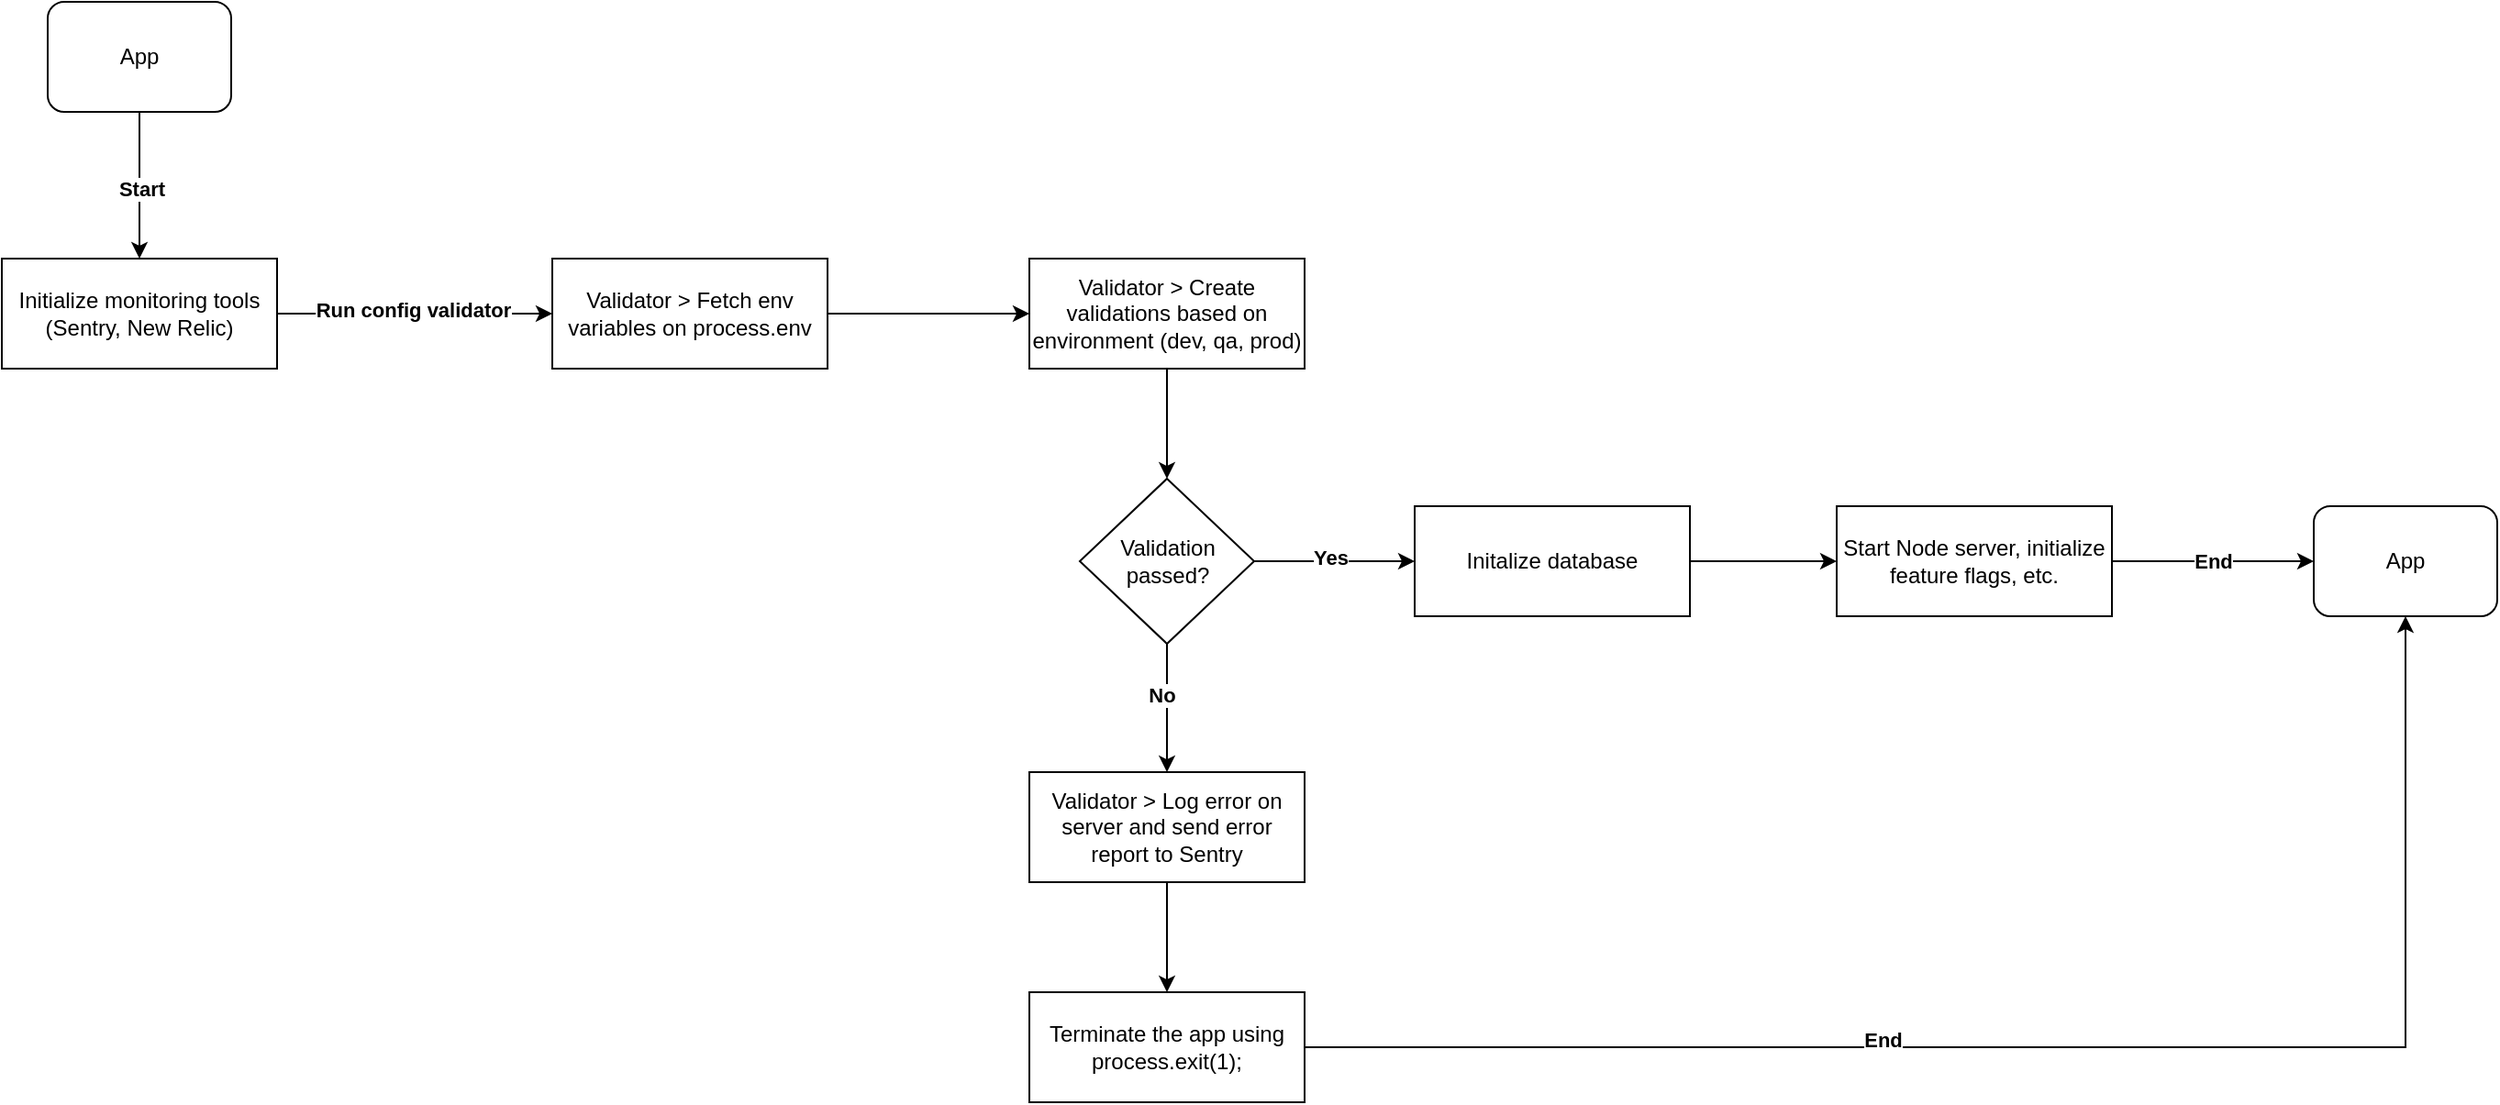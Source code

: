 <mxfile version="21.5.0" type="github">
  <diagram name="Page-1" id="MELRqbV8A3voZ9bZHlSS">
    <mxGraphModel dx="1434" dy="775" grid="1" gridSize="10" guides="1" tooltips="1" connect="1" arrows="1" fold="1" page="1" pageScale="1" pageWidth="1400" pageHeight="850" math="0" shadow="0">
      <root>
        <mxCell id="0" />
        <mxCell id="1" parent="0" />
        <mxCell id="jFdYPY6QI9fsC-pB3n-k-7" style="edgeStyle=orthogonalEdgeStyle;rounded=0;orthogonalLoop=1;jettySize=auto;html=1;exitX=1;exitY=0.5;exitDx=0;exitDy=0;entryX=0;entryY=0.5;entryDx=0;entryDy=0;" parent="1" source="jFdYPY6QI9fsC-pB3n-k-19" target="jFdYPY6QI9fsC-pB3n-k-3" edge="1">
          <mxGeometry relative="1" as="geometry" />
        </mxCell>
        <mxCell id="jFdYPY6QI9fsC-pB3n-k-8" value="Run config validator" style="edgeLabel;html=1;align=center;verticalAlign=middle;resizable=0;points=[];fontStyle=1" parent="jFdYPY6QI9fsC-pB3n-k-7" vertex="1" connectable="0">
          <mxGeometry x="-0.012" y="2" relative="1" as="geometry">
            <mxPoint as="offset" />
          </mxGeometry>
        </mxCell>
        <mxCell id="jFdYPY6QI9fsC-pB3n-k-20" style="edgeStyle=orthogonalEdgeStyle;rounded=0;orthogonalLoop=1;jettySize=auto;html=1;exitX=0.5;exitY=1;exitDx=0;exitDy=0;entryX=0.5;entryY=0;entryDx=0;entryDy=0;" parent="1" source="jFdYPY6QI9fsC-pB3n-k-1" target="jFdYPY6QI9fsC-pB3n-k-19" edge="1">
          <mxGeometry relative="1" as="geometry" />
        </mxCell>
        <mxCell id="jFdYPY6QI9fsC-pB3n-k-21" value="Start" style="edgeLabel;html=1;align=center;verticalAlign=middle;resizable=0;points=[];fontStyle=1" parent="jFdYPY6QI9fsC-pB3n-k-20" vertex="1" connectable="0">
          <mxGeometry x="0.05" y="1" relative="1" as="geometry">
            <mxPoint as="offset" />
          </mxGeometry>
        </mxCell>
        <mxCell id="jFdYPY6QI9fsC-pB3n-k-1" value="App" style="rounded=1;whiteSpace=wrap;html=1;" parent="1" vertex="1">
          <mxGeometry x="45" y="40" width="100" height="60" as="geometry" />
        </mxCell>
        <mxCell id="jFdYPY6QI9fsC-pB3n-k-9" style="edgeStyle=orthogonalEdgeStyle;rounded=0;orthogonalLoop=1;jettySize=auto;html=1;exitX=1;exitY=0.5;exitDx=0;exitDy=0;entryX=0;entryY=0.5;entryDx=0;entryDy=0;" parent="1" source="jFdYPY6QI9fsC-pB3n-k-3" target="jFdYPY6QI9fsC-pB3n-k-6" edge="1">
          <mxGeometry relative="1" as="geometry" />
        </mxCell>
        <mxCell id="jFdYPY6QI9fsC-pB3n-k-3" value="Validator &amp;gt; Fetch env variables on process.env" style="rounded=0;whiteSpace=wrap;html=1;" parent="1" vertex="1">
          <mxGeometry x="320" y="180" width="150" height="60" as="geometry" />
        </mxCell>
        <mxCell id="jFdYPY6QI9fsC-pB3n-k-12" style="edgeStyle=orthogonalEdgeStyle;rounded=0;orthogonalLoop=1;jettySize=auto;html=1;exitX=0.5;exitY=1;exitDx=0;exitDy=0;" parent="1" source="jFdYPY6QI9fsC-pB3n-k-6" target="jFdYPY6QI9fsC-pB3n-k-10" edge="1">
          <mxGeometry relative="1" as="geometry" />
        </mxCell>
        <mxCell id="jFdYPY6QI9fsC-pB3n-k-6" value="Validator &amp;gt; Create validations based on environment (dev, qa, prod)" style="rounded=0;whiteSpace=wrap;html=1;" parent="1" vertex="1">
          <mxGeometry x="580" y="180" width="150" height="60" as="geometry" />
        </mxCell>
        <mxCell id="jFdYPY6QI9fsC-pB3n-k-15" style="edgeStyle=orthogonalEdgeStyle;rounded=0;orthogonalLoop=1;jettySize=auto;html=1;exitX=0.5;exitY=1;exitDx=0;exitDy=0;entryX=0.5;entryY=0;entryDx=0;entryDy=0;" parent="1" source="jFdYPY6QI9fsC-pB3n-k-10" target="jFdYPY6QI9fsC-pB3n-k-13" edge="1">
          <mxGeometry relative="1" as="geometry" />
        </mxCell>
        <mxCell id="jFdYPY6QI9fsC-pB3n-k-17" value="No" style="edgeLabel;html=1;align=center;verticalAlign=middle;resizable=0;points=[];fontStyle=1" parent="jFdYPY6QI9fsC-pB3n-k-15" vertex="1" connectable="0">
          <mxGeometry x="-0.2" y="-3" relative="1" as="geometry">
            <mxPoint as="offset" />
          </mxGeometry>
        </mxCell>
        <mxCell id="jFdYPY6QI9fsC-pB3n-k-22" style="edgeStyle=orthogonalEdgeStyle;rounded=0;orthogonalLoop=1;jettySize=auto;html=1;exitX=1;exitY=0.5;exitDx=0;exitDy=0;entryX=0;entryY=0.5;entryDx=0;entryDy=0;" parent="1" source="jFdYPY6QI9fsC-pB3n-k-10" target="jFdYPY6QI9fsC-pB3n-k-18" edge="1">
          <mxGeometry relative="1" as="geometry" />
        </mxCell>
        <mxCell id="jFdYPY6QI9fsC-pB3n-k-23" value="Yes" style="edgeLabel;html=1;align=center;verticalAlign=middle;resizable=0;points=[];fontStyle=1" parent="jFdYPY6QI9fsC-pB3n-k-22" vertex="1" connectable="0">
          <mxGeometry x="-0.074" y="2" relative="1" as="geometry">
            <mxPoint x="1" as="offset" />
          </mxGeometry>
        </mxCell>
        <mxCell id="jFdYPY6QI9fsC-pB3n-k-10" value="Validation passed?" style="rhombus;whiteSpace=wrap;html=1;" parent="1" vertex="1">
          <mxGeometry x="607.5" y="300" width="95" height="90" as="geometry" />
        </mxCell>
        <mxCell id="jFdYPY6QI9fsC-pB3n-k-16" style="edgeStyle=orthogonalEdgeStyle;rounded=0;orthogonalLoop=1;jettySize=auto;html=1;exitX=0.5;exitY=1;exitDx=0;exitDy=0;" parent="1" source="jFdYPY6QI9fsC-pB3n-k-13" target="jFdYPY6QI9fsC-pB3n-k-14" edge="1">
          <mxGeometry relative="1" as="geometry" />
        </mxCell>
        <mxCell id="jFdYPY6QI9fsC-pB3n-k-13" value="Validator &amp;gt; Log error on server and send error report to Sentry" style="rounded=0;whiteSpace=wrap;html=1;" parent="1" vertex="1">
          <mxGeometry x="580" y="460" width="150" height="60" as="geometry" />
        </mxCell>
        <mxCell id="nG8rjf1AwgWLsQHCp2_6-1" style="edgeStyle=orthogonalEdgeStyle;rounded=0;orthogonalLoop=1;jettySize=auto;html=1;exitX=1;exitY=0.5;exitDx=0;exitDy=0;entryX=0.5;entryY=1;entryDx=0;entryDy=0;" edge="1" parent="1" source="jFdYPY6QI9fsC-pB3n-k-14" target="jFdYPY6QI9fsC-pB3n-k-25">
          <mxGeometry relative="1" as="geometry" />
        </mxCell>
        <mxCell id="nG8rjf1AwgWLsQHCp2_6-2" value="End" style="edgeLabel;html=1;align=center;verticalAlign=middle;resizable=0;points=[];fontStyle=1" vertex="1" connectable="0" parent="nG8rjf1AwgWLsQHCp2_6-1">
          <mxGeometry x="-0.245" y="4" relative="1" as="geometry">
            <mxPoint as="offset" />
          </mxGeometry>
        </mxCell>
        <mxCell id="jFdYPY6QI9fsC-pB3n-k-14" value="Terminate the app using process.exit(1);" style="rounded=0;whiteSpace=wrap;html=1;" parent="1" vertex="1">
          <mxGeometry x="580" y="580" width="150" height="60" as="geometry" />
        </mxCell>
        <mxCell id="jFdYPY6QI9fsC-pB3n-k-26" style="edgeStyle=orthogonalEdgeStyle;rounded=0;orthogonalLoop=1;jettySize=auto;html=1;exitX=1;exitY=0.5;exitDx=0;exitDy=0;entryX=0;entryY=0.5;entryDx=0;entryDy=0;" parent="1" source="jFdYPY6QI9fsC-pB3n-k-18" target="jFdYPY6QI9fsC-pB3n-k-24" edge="1">
          <mxGeometry relative="1" as="geometry" />
        </mxCell>
        <mxCell id="jFdYPY6QI9fsC-pB3n-k-18" value="Initalize database" style="rounded=0;whiteSpace=wrap;html=1;" parent="1" vertex="1">
          <mxGeometry x="790" y="315" width="150" height="60" as="geometry" />
        </mxCell>
        <mxCell id="jFdYPY6QI9fsC-pB3n-k-19" value="Initialize monitoring tools (Sentry, New Relic)" style="rounded=0;whiteSpace=wrap;html=1;" parent="1" vertex="1">
          <mxGeometry x="20" y="180" width="150" height="60" as="geometry" />
        </mxCell>
        <mxCell id="jFdYPY6QI9fsC-pB3n-k-27" value="End" style="edgeStyle=orthogonalEdgeStyle;rounded=0;orthogonalLoop=1;jettySize=auto;html=1;exitX=1;exitY=0.5;exitDx=0;exitDy=0;entryX=0;entryY=0.5;entryDx=0;entryDy=0;fontStyle=1" parent="1" source="jFdYPY6QI9fsC-pB3n-k-24" target="jFdYPY6QI9fsC-pB3n-k-25" edge="1">
          <mxGeometry relative="1" as="geometry" />
        </mxCell>
        <mxCell id="jFdYPY6QI9fsC-pB3n-k-24" value="Start Node server, initialize feature flags, etc." style="rounded=0;whiteSpace=wrap;html=1;" parent="1" vertex="1">
          <mxGeometry x="1020" y="315" width="150" height="60" as="geometry" />
        </mxCell>
        <mxCell id="jFdYPY6QI9fsC-pB3n-k-25" value="App" style="rounded=1;whiteSpace=wrap;html=1;" parent="1" vertex="1">
          <mxGeometry x="1280" y="315" width="100" height="60" as="geometry" />
        </mxCell>
      </root>
    </mxGraphModel>
  </diagram>
</mxfile>
